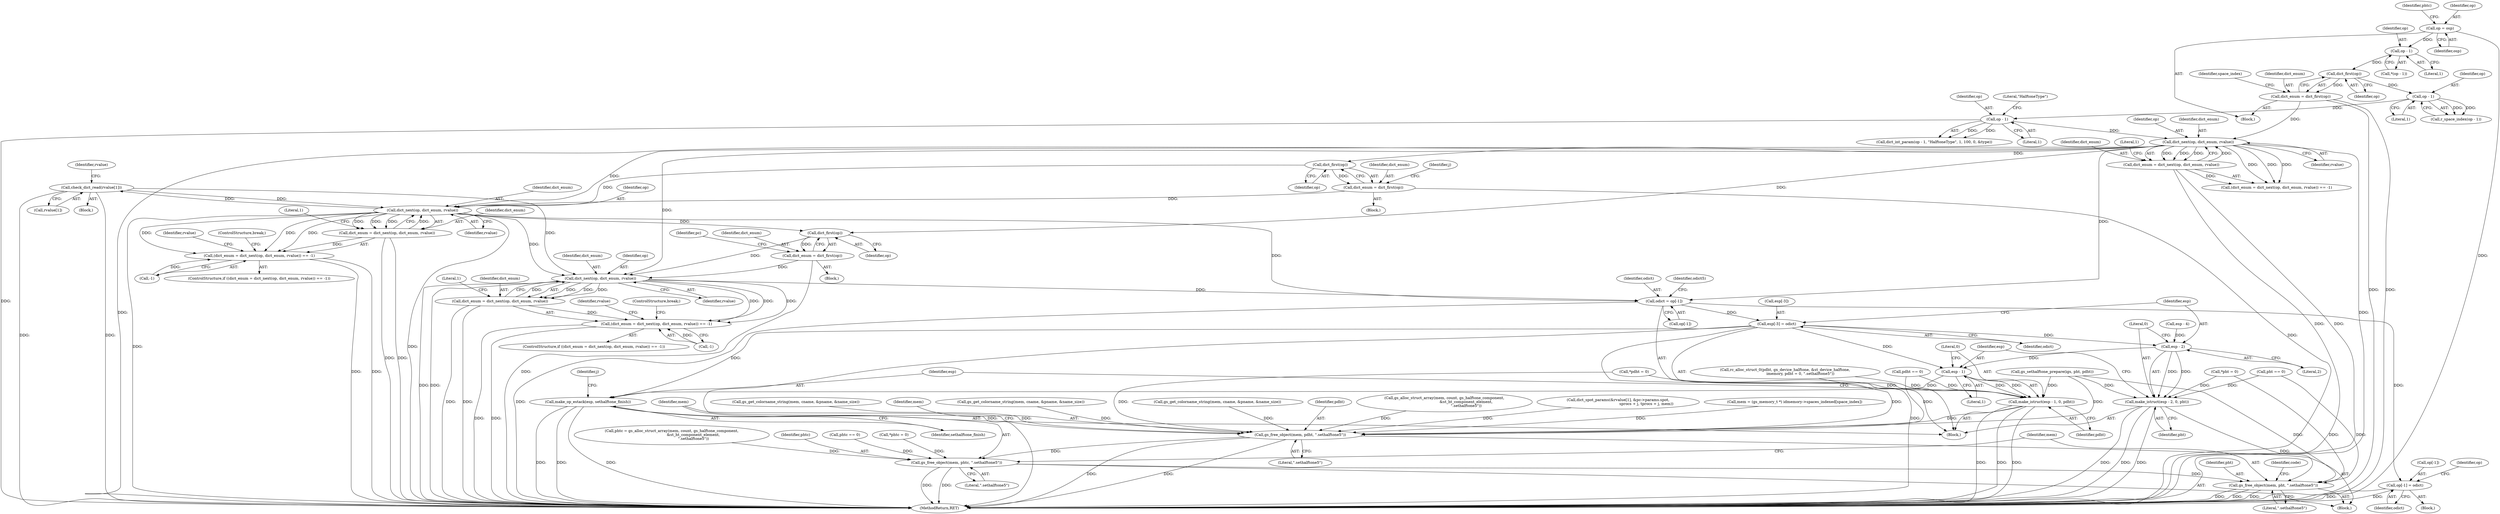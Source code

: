 digraph "0_ghostscript_f5c7555c30393e64ec1f5ab0dfae5b55b3b3fc78@API" {
"1000515" [label="(Call,check_dict_read(rvalue[1]))"];
"1000446" [label="(Call,dict_next(op, dict_enum, rvalue))"];
"1000430" [label="(Call,dict_first(op))"];
"1000260" [label="(Call,dict_next(op, dict_enum, rvalue))"];
"1000221" [label="(Call,op - 1)"];
"1000206" [label="(Call,op - 1)"];
"1000201" [label="(Call,dict_first(op))"];
"1000195" [label="(Call,op - 1)"];
"1000129" [label="(Call,op = osp)"];
"1000258" [label="(Call,dict_enum = dict_next(op, dict_enum, rvalue))"];
"1000199" [label="(Call,dict_enum = dict_first(op))"];
"1000444" [label="(Call,dict_enum = dict_next(op, dict_enum, rvalue))"];
"1000428" [label="(Call,dict_enum = dict_first(op))"];
"1000515" [label="(Call,check_dict_read(rvalue[1]))"];
"1000443" [label="(Call,(dict_enum = dict_next(op, dict_enum, rvalue)) == -1)"];
"1000703" [label="(Call,dict_next(op, dict_enum, rvalue))"];
"1000700" [label="(Call,(dict_enum = dict_next(op, dict_enum, rvalue)) == -1)"];
"1000701" [label="(Call,dict_enum = dict_next(op, dict_enum, rvalue))"];
"1000803" [label="(Call,odict = op[-1])"];
"1000827" [label="(Call,esp[-3] = odict)"];
"1000834" [label="(Call,esp - 2)"];
"1000833" [label="(Call,make_istruct(esp - 2, 0, pht))"];
"1001025" [label="(Call,gs_free_object(mem, pht, \".sethalftone5\"))"];
"1000840" [label="(Call,esp - 1)"];
"1000839" [label="(Call,make_istruct(esp - 1, 0, pdht))"];
"1001017" [label="(Call,gs_free_object(mem, pdht, \".sethalftone5\"))"];
"1001021" [label="(Call,gs_free_object(mem, phtc, \".sethalftone5\"))"];
"1000845" [label="(Call,make_op_estack(esp, sethalftone_finish))"];
"1000998" [label="(Call,op[-1] = odict)"];
"1000692" [label="(Call,dict_first(op))"];
"1000690" [label="(Call,dict_enum = dict_first(op))"];
"1000195" [label="(Call,op - 1)"];
"1000810" [label="(Identifier,odict5)"];
"1000449" [label="(Identifier,rvalue)"];
"1000706" [label="(Identifier,rvalue)"];
"1000409" [label="(Call,phtc == 0)"];
"1000481" [label="(Call,gs_get_colorname_string(mem, cname, &pname, &name_size))"];
"1000452" [label="(ControlStructure,break;)"];
"1000705" [label="(Identifier,dict_enum)"];
"1001028" [label="(Literal,\".sethalftone5\")"];
"1000692" [label="(Call,dict_first(op))"];
"1000708" [label="(Literal,1)"];
"1000839" [label="(Call,make_istruct(esp - 1, 0, pdht))"];
"1000386" [label="(Call,gs_alloc_struct_array(mem, count, gs_halftone_component,\n                                     &st_ht_component_element,\n                                     \".sethalftone5\"))"];
"1000845" [label="(Call,make_op_estack(esp, sethalftone_finish))"];
"1000447" [label="(Identifier,op)"];
"1000258" [label="(Call,dict_enum = dict_next(op, dict_enum, rvalue))"];
"1001027" [label="(Identifier,pht)"];
"1000257" [label="(Call,(dict_enum = dict_next(op, dict_enum, rvalue)) == -1)"];
"1000850" [label="(Identifier,j)"];
"1000458" [label="(Identifier,rvalue)"];
"1001017" [label="(Call,gs_free_object(mem, pdht, \".sethalftone5\"))"];
"1000846" [label="(Identifier,esp)"];
"1001026" [label="(Identifier,mem)"];
"1000145" [label="(Call,*pht = 0)"];
"1000794" [label="(Block,)"];
"1000427" [label="(Block,)"];
"1001016" [label="(Block,)"];
"1001018" [label="(Identifier,mem)"];
"1000690" [label="(Call,dict_enum = dict_first(op))"];
"1001025" [label="(Call,gs_free_object(mem, pht, \".sethalftone5\"))"];
"1000393" [label="(Call,rc_alloc_struct_0(pdht, gx_device_halftone, &st_device_halftone,\n                          imemory, pdht = 0, \".sethalftone5\"))"];
"1000828" [label="(Call,esp[-3])"];
"1000551" [label="(Call,dict_spot_params(&rvalue[1], &pc->params.spot,\n                                                sprocs + j, tprocs + j, mem))"];
"1000696" [label="(Identifier,pc)"];
"1000700" [label="(Call,(dict_enum = dict_next(op, dict_enum, rvalue)) == -1)"];
"1000804" [label="(Identifier,odict)"];
"1000515" [label="(Call,check_dict_read(rvalue[1]))"];
"1000194" [label="(Call,*(op - 1))"];
"1000833" [label="(Call,make_istruct(esp - 2, 0, pht))"];
"1000805" [label="(Call,op[-1])"];
"1000259" [label="(Identifier,dict_enum)"];
"1000445" [label="(Identifier,dict_enum)"];
"1000699" [label="(ControlStructure,if ((dict_enum = dict_next(op, dict_enum, rvalue)) == -1))"];
"1000844" [label="(Identifier,pdht)"];
"1000516" [label="(Call,rvalue[1])"];
"1000265" [label="(Literal,1)"];
"1000405" [label="(Call,pht == 0)"];
"1000261" [label="(Identifier,op)"];
"1000129" [label="(Call,op = osp)"];
"1000135" [label="(Identifier,phtc)"];
"1000838" [label="(Identifier,pht)"];
"1000209" [label="(Call,mem = (gs_memory_t *) idmemory->spaces_indexed[space_index])"];
"1000999" [label="(Call,op[-1])"];
"1000222" [label="(Identifier,op)"];
"1000260" [label="(Call,dict_next(op, dict_enum, rvalue))"];
"1000442" [label="(ControlStructure,if ((dict_enum = dict_next(op, dict_enum, rvalue)) == -1))"];
"1000134" [label="(Call,*phtc = 0)"];
"1000220" [label="(Call,dict_int_param(op - 1, \"HalftoneType\", 1, 100, 0, &type))"];
"1000431" [label="(Identifier,op)"];
"1000450" [label="(Call,-1)"];
"1001024" [label="(Literal,\".sethalftone5\")"];
"1001006" [label="(Identifier,op)"];
"1000207" [label="(Identifier,op)"];
"1000199" [label="(Call,dict_enum = dict_first(op))"];
"1000827" [label="(Call,esp[-3] = odict)"];
"1000263" [label="(Identifier,rvalue)"];
"1000204" [label="(Identifier,space_index)"];
"1000430" [label="(Call,dict_first(op))"];
"1000295" [label="(Call,gs_get_colorname_string(mem, cname, &pname, &name_size))"];
"1000262" [label="(Identifier,dict_enum)"];
"1000834" [label="(Call,esp - 2)"];
"1000998" [label="(Call,op[-1] = odict)"];
"1001022" [label="(Identifier,mem)"];
"1000832" [label="(Identifier,odict)"];
"1000443" [label="(Call,(dict_enum = dict_next(op, dict_enum, rvalue)) == -1)"];
"1000703" [label="(Call,dict_next(op, dict_enum, rvalue))"];
"1000704" [label="(Identifier,op)"];
"1000843" [label="(Literal,0)"];
"1000412" [label="(Call,pdht == 0)"];
"1000223" [label="(Literal,1)"];
"1000206" [label="(Call,op - 1)"];
"1000691" [label="(Identifier,dict_enum)"];
"1000835" [label="(Identifier,esp)"];
"1000837" [label="(Literal,0)"];
"1000715" [label="(Identifier,rvalue)"];
"1000202" [label="(Identifier,op)"];
"1000197" [label="(Literal,1)"];
"1000149" [label="(Call,*pdht = 0)"];
"1001030" [label="(Identifier,code)"];
"1000196" [label="(Identifier,op)"];
"1000127" [label="(Block,)"];
"1001003" [label="(Identifier,odict)"];
"1000701" [label="(Call,dict_enum = dict_next(op, dict_enum, rvalue))"];
"1000451" [label="(Literal,1)"];
"1000693" [label="(Identifier,op)"];
"1000428" [label="(Call,dict_enum = dict_first(op))"];
"1000446" [label="(Call,dict_next(op, dict_enum, rvalue))"];
"1000841" [label="(Identifier,esp)"];
"1000384" [label="(Call,phtc = gs_alloc_struct_array(mem, count, gs_halftone_component,\n                                     &st_ht_component_element,\n                                     \".sethalftone5\"))"];
"1000681" [label="(Call,gs_sethalftone_prepare(igs, pht, pdht))"];
"1000738" [label="(Call,gs_get_colorname_string(mem, cname, &pname, &name_size))"];
"1000200" [label="(Identifier,dict_enum)"];
"1001023" [label="(Identifier,phtc)"];
"1000847" [label="(Identifier,sethalftone_finish)"];
"1000840" [label="(Call,esp - 1)"];
"1000440" [label="(Block,)"];
"1000803" [label="(Call,odict = op[-1])"];
"1000131" [label="(Identifier,osp)"];
"1000221" [label="(Call,op - 1)"];
"1001021" [label="(Call,gs_free_object(mem, phtc, \".sethalftone5\"))"];
"1000986" [label="(Block,)"];
"1000689" [label="(Block,)"];
"1000429" [label="(Identifier,dict_enum)"];
"1000448" [label="(Identifier,dict_enum)"];
"1001042" [label="(MethodReturn,RET)"];
"1000201" [label="(Call,dict_first(op))"];
"1001019" [label="(Identifier,pdht)"];
"1000524" [label="(Identifier,rvalue)"];
"1001020" [label="(Literal,\".sethalftone5\")"];
"1000842" [label="(Literal,1)"];
"1000224" [label="(Literal,\"HalftoneType\")"];
"1000444" [label="(Call,dict_enum = dict_next(op, dict_enum, rvalue))"];
"1000130" [label="(Identifier,op)"];
"1000208" [label="(Literal,1)"];
"1000435" [label="(Identifier,j)"];
"1000709" [label="(ControlStructure,break;)"];
"1000836" [label="(Literal,2)"];
"1000707" [label="(Call,-1)"];
"1000822" [label="(Call,esp - 4)"];
"1000205" [label="(Call,r_space_index(op - 1))"];
"1000702" [label="(Identifier,dict_enum)"];
"1000515" -> "1000440"  [label="AST: "];
"1000515" -> "1000516"  [label="CFG: "];
"1000516" -> "1000515"  [label="AST: "];
"1000524" -> "1000515"  [label="CFG: "];
"1000515" -> "1001042"  [label="DDG: "];
"1000515" -> "1001042"  [label="DDG: "];
"1000515" -> "1000446"  [label="DDG: "];
"1000446" -> "1000515"  [label="DDG: "];
"1000515" -> "1000703"  [label="DDG: "];
"1000446" -> "1000444"  [label="AST: "];
"1000446" -> "1000449"  [label="CFG: "];
"1000447" -> "1000446"  [label="AST: "];
"1000448" -> "1000446"  [label="AST: "];
"1000449" -> "1000446"  [label="AST: "];
"1000444" -> "1000446"  [label="CFG: "];
"1000446" -> "1001042"  [label="DDG: "];
"1000446" -> "1001042"  [label="DDG: "];
"1000446" -> "1000443"  [label="DDG: "];
"1000446" -> "1000443"  [label="DDG: "];
"1000446" -> "1000443"  [label="DDG: "];
"1000446" -> "1000444"  [label="DDG: "];
"1000446" -> "1000444"  [label="DDG: "];
"1000446" -> "1000444"  [label="DDG: "];
"1000430" -> "1000446"  [label="DDG: "];
"1000444" -> "1000446"  [label="DDG: "];
"1000428" -> "1000446"  [label="DDG: "];
"1000260" -> "1000446"  [label="DDG: "];
"1000446" -> "1000692"  [label="DDG: "];
"1000446" -> "1000703"  [label="DDG: "];
"1000446" -> "1000803"  [label="DDG: "];
"1000430" -> "1000428"  [label="AST: "];
"1000430" -> "1000431"  [label="CFG: "];
"1000431" -> "1000430"  [label="AST: "];
"1000428" -> "1000430"  [label="CFG: "];
"1000430" -> "1000428"  [label="DDG: "];
"1000260" -> "1000430"  [label="DDG: "];
"1000260" -> "1000258"  [label="AST: "];
"1000260" -> "1000263"  [label="CFG: "];
"1000261" -> "1000260"  [label="AST: "];
"1000262" -> "1000260"  [label="AST: "];
"1000263" -> "1000260"  [label="AST: "];
"1000258" -> "1000260"  [label="CFG: "];
"1000260" -> "1001042"  [label="DDG: "];
"1000260" -> "1001042"  [label="DDG: "];
"1000260" -> "1000257"  [label="DDG: "];
"1000260" -> "1000257"  [label="DDG: "];
"1000260" -> "1000257"  [label="DDG: "];
"1000260" -> "1000258"  [label="DDG: "];
"1000260" -> "1000258"  [label="DDG: "];
"1000260" -> "1000258"  [label="DDG: "];
"1000221" -> "1000260"  [label="DDG: "];
"1000258" -> "1000260"  [label="DDG: "];
"1000199" -> "1000260"  [label="DDG: "];
"1000260" -> "1000692"  [label="DDG: "];
"1000260" -> "1000703"  [label="DDG: "];
"1000260" -> "1000803"  [label="DDG: "];
"1000221" -> "1000220"  [label="AST: "];
"1000221" -> "1000223"  [label="CFG: "];
"1000222" -> "1000221"  [label="AST: "];
"1000223" -> "1000221"  [label="AST: "];
"1000224" -> "1000221"  [label="CFG: "];
"1000221" -> "1001042"  [label="DDG: "];
"1000221" -> "1000220"  [label="DDG: "];
"1000221" -> "1000220"  [label="DDG: "];
"1000206" -> "1000221"  [label="DDG: "];
"1000206" -> "1000205"  [label="AST: "];
"1000206" -> "1000208"  [label="CFG: "];
"1000207" -> "1000206"  [label="AST: "];
"1000208" -> "1000206"  [label="AST: "];
"1000205" -> "1000206"  [label="CFG: "];
"1000206" -> "1000205"  [label="DDG: "];
"1000206" -> "1000205"  [label="DDG: "];
"1000201" -> "1000206"  [label="DDG: "];
"1000201" -> "1000199"  [label="AST: "];
"1000201" -> "1000202"  [label="CFG: "];
"1000202" -> "1000201"  [label="AST: "];
"1000199" -> "1000201"  [label="CFG: "];
"1000201" -> "1000199"  [label="DDG: "];
"1000195" -> "1000201"  [label="DDG: "];
"1000195" -> "1000194"  [label="AST: "];
"1000195" -> "1000197"  [label="CFG: "];
"1000196" -> "1000195"  [label="AST: "];
"1000197" -> "1000195"  [label="AST: "];
"1000194" -> "1000195"  [label="CFG: "];
"1000129" -> "1000195"  [label="DDG: "];
"1000129" -> "1000127"  [label="AST: "];
"1000129" -> "1000131"  [label="CFG: "];
"1000130" -> "1000129"  [label="AST: "];
"1000131" -> "1000129"  [label="AST: "];
"1000135" -> "1000129"  [label="CFG: "];
"1000129" -> "1001042"  [label="DDG: "];
"1000258" -> "1000257"  [label="AST: "];
"1000259" -> "1000258"  [label="AST: "];
"1000265" -> "1000258"  [label="CFG: "];
"1000258" -> "1001042"  [label="DDG: "];
"1000258" -> "1001042"  [label="DDG: "];
"1000258" -> "1000257"  [label="DDG: "];
"1000199" -> "1000127"  [label="AST: "];
"1000200" -> "1000199"  [label="AST: "];
"1000204" -> "1000199"  [label="CFG: "];
"1000199" -> "1001042"  [label="DDG: "];
"1000199" -> "1001042"  [label="DDG: "];
"1000444" -> "1000443"  [label="AST: "];
"1000445" -> "1000444"  [label="AST: "];
"1000451" -> "1000444"  [label="CFG: "];
"1000444" -> "1001042"  [label="DDG: "];
"1000444" -> "1001042"  [label="DDG: "];
"1000444" -> "1000443"  [label="DDG: "];
"1000428" -> "1000427"  [label="AST: "];
"1000429" -> "1000428"  [label="AST: "];
"1000435" -> "1000428"  [label="CFG: "];
"1000428" -> "1001042"  [label="DDG: "];
"1000443" -> "1000442"  [label="AST: "];
"1000443" -> "1000450"  [label="CFG: "];
"1000450" -> "1000443"  [label="AST: "];
"1000452" -> "1000443"  [label="CFG: "];
"1000458" -> "1000443"  [label="CFG: "];
"1000443" -> "1001042"  [label="DDG: "];
"1000443" -> "1001042"  [label="DDG: "];
"1000450" -> "1000443"  [label="DDG: "];
"1000703" -> "1000701"  [label="AST: "];
"1000703" -> "1000706"  [label="CFG: "];
"1000704" -> "1000703"  [label="AST: "];
"1000705" -> "1000703"  [label="AST: "];
"1000706" -> "1000703"  [label="AST: "];
"1000701" -> "1000703"  [label="CFG: "];
"1000703" -> "1001042"  [label="DDG: "];
"1000703" -> "1001042"  [label="DDG: "];
"1000703" -> "1000700"  [label="DDG: "];
"1000703" -> "1000700"  [label="DDG: "];
"1000703" -> "1000700"  [label="DDG: "];
"1000703" -> "1000701"  [label="DDG: "];
"1000703" -> "1000701"  [label="DDG: "];
"1000703" -> "1000701"  [label="DDG: "];
"1000692" -> "1000703"  [label="DDG: "];
"1000701" -> "1000703"  [label="DDG: "];
"1000690" -> "1000703"  [label="DDG: "];
"1000703" -> "1000803"  [label="DDG: "];
"1000700" -> "1000699"  [label="AST: "];
"1000700" -> "1000707"  [label="CFG: "];
"1000701" -> "1000700"  [label="AST: "];
"1000707" -> "1000700"  [label="AST: "];
"1000709" -> "1000700"  [label="CFG: "];
"1000715" -> "1000700"  [label="CFG: "];
"1000700" -> "1001042"  [label="DDG: "];
"1000700" -> "1001042"  [label="DDG: "];
"1000701" -> "1000700"  [label="DDG: "];
"1000707" -> "1000700"  [label="DDG: "];
"1000702" -> "1000701"  [label="AST: "];
"1000708" -> "1000701"  [label="CFG: "];
"1000701" -> "1001042"  [label="DDG: "];
"1000701" -> "1001042"  [label="DDG: "];
"1000803" -> "1000794"  [label="AST: "];
"1000803" -> "1000805"  [label="CFG: "];
"1000804" -> "1000803"  [label="AST: "];
"1000805" -> "1000803"  [label="AST: "];
"1000810" -> "1000803"  [label="CFG: "];
"1000803" -> "1001042"  [label="DDG: "];
"1000803" -> "1000827"  [label="DDG: "];
"1000803" -> "1000998"  [label="DDG: "];
"1000827" -> "1000794"  [label="AST: "];
"1000827" -> "1000832"  [label="CFG: "];
"1000828" -> "1000827"  [label="AST: "];
"1000832" -> "1000827"  [label="AST: "];
"1000835" -> "1000827"  [label="CFG: "];
"1000827" -> "1001042"  [label="DDG: "];
"1000827" -> "1001042"  [label="DDG: "];
"1000827" -> "1000834"  [label="DDG: "];
"1000827" -> "1000840"  [label="DDG: "];
"1000827" -> "1000845"  [label="DDG: "];
"1000834" -> "1000833"  [label="AST: "];
"1000834" -> "1000836"  [label="CFG: "];
"1000835" -> "1000834"  [label="AST: "];
"1000836" -> "1000834"  [label="AST: "];
"1000837" -> "1000834"  [label="CFG: "];
"1000834" -> "1000833"  [label="DDG: "];
"1000834" -> "1000833"  [label="DDG: "];
"1000822" -> "1000834"  [label="DDG: "];
"1000834" -> "1000840"  [label="DDG: "];
"1000833" -> "1000794"  [label="AST: "];
"1000833" -> "1000838"  [label="CFG: "];
"1000837" -> "1000833"  [label="AST: "];
"1000838" -> "1000833"  [label="AST: "];
"1000841" -> "1000833"  [label="CFG: "];
"1000833" -> "1001042"  [label="DDG: "];
"1000833" -> "1001042"  [label="DDG: "];
"1000833" -> "1001042"  [label="DDG: "];
"1000681" -> "1000833"  [label="DDG: "];
"1000405" -> "1000833"  [label="DDG: "];
"1000145" -> "1000833"  [label="DDG: "];
"1000833" -> "1001025"  [label="DDG: "];
"1001025" -> "1001016"  [label="AST: "];
"1001025" -> "1001028"  [label="CFG: "];
"1001026" -> "1001025"  [label="AST: "];
"1001027" -> "1001025"  [label="AST: "];
"1001028" -> "1001025"  [label="AST: "];
"1001030" -> "1001025"  [label="CFG: "];
"1001025" -> "1001042"  [label="DDG: "];
"1001025" -> "1001042"  [label="DDG: "];
"1001025" -> "1001042"  [label="DDG: "];
"1001021" -> "1001025"  [label="DDG: "];
"1000681" -> "1001025"  [label="DDG: "];
"1000405" -> "1001025"  [label="DDG: "];
"1000145" -> "1001025"  [label="DDG: "];
"1000840" -> "1000839"  [label="AST: "];
"1000840" -> "1000842"  [label="CFG: "];
"1000841" -> "1000840"  [label="AST: "];
"1000842" -> "1000840"  [label="AST: "];
"1000843" -> "1000840"  [label="CFG: "];
"1000840" -> "1000839"  [label="DDG: "];
"1000840" -> "1000839"  [label="DDG: "];
"1000840" -> "1000845"  [label="DDG: "];
"1000839" -> "1000794"  [label="AST: "];
"1000839" -> "1000844"  [label="CFG: "];
"1000843" -> "1000839"  [label="AST: "];
"1000844" -> "1000839"  [label="AST: "];
"1000846" -> "1000839"  [label="CFG: "];
"1000839" -> "1001042"  [label="DDG: "];
"1000839" -> "1001042"  [label="DDG: "];
"1000839" -> "1001042"  [label="DDG: "];
"1000412" -> "1000839"  [label="DDG: "];
"1000149" -> "1000839"  [label="DDG: "];
"1000393" -> "1000839"  [label="DDG: "];
"1000681" -> "1000839"  [label="DDG: "];
"1000839" -> "1001017"  [label="DDG: "];
"1001017" -> "1001016"  [label="AST: "];
"1001017" -> "1001020"  [label="CFG: "];
"1001018" -> "1001017"  [label="AST: "];
"1001019" -> "1001017"  [label="AST: "];
"1001020" -> "1001017"  [label="AST: "];
"1001022" -> "1001017"  [label="CFG: "];
"1001017" -> "1001042"  [label="DDG: "];
"1001017" -> "1001042"  [label="DDG: "];
"1000295" -> "1001017"  [label="DDG: "];
"1000738" -> "1001017"  [label="DDG: "];
"1000386" -> "1001017"  [label="DDG: "];
"1000481" -> "1001017"  [label="DDG: "];
"1000209" -> "1001017"  [label="DDG: "];
"1000551" -> "1001017"  [label="DDG: "];
"1000412" -> "1001017"  [label="DDG: "];
"1000149" -> "1001017"  [label="DDG: "];
"1000393" -> "1001017"  [label="DDG: "];
"1000681" -> "1001017"  [label="DDG: "];
"1001017" -> "1001021"  [label="DDG: "];
"1001021" -> "1001016"  [label="AST: "];
"1001021" -> "1001024"  [label="CFG: "];
"1001022" -> "1001021"  [label="AST: "];
"1001023" -> "1001021"  [label="AST: "];
"1001024" -> "1001021"  [label="AST: "];
"1001026" -> "1001021"  [label="CFG: "];
"1001021" -> "1001042"  [label="DDG: "];
"1001021" -> "1001042"  [label="DDG: "];
"1000409" -> "1001021"  [label="DDG: "];
"1000134" -> "1001021"  [label="DDG: "];
"1000384" -> "1001021"  [label="DDG: "];
"1000845" -> "1000794"  [label="AST: "];
"1000845" -> "1000847"  [label="CFG: "];
"1000846" -> "1000845"  [label="AST: "];
"1000847" -> "1000845"  [label="AST: "];
"1000850" -> "1000845"  [label="CFG: "];
"1000845" -> "1001042"  [label="DDG: "];
"1000845" -> "1001042"  [label="DDG: "];
"1000845" -> "1001042"  [label="DDG: "];
"1000998" -> "1000986"  [label="AST: "];
"1000998" -> "1001003"  [label="CFG: "];
"1000999" -> "1000998"  [label="AST: "];
"1001003" -> "1000998"  [label="AST: "];
"1001006" -> "1000998"  [label="CFG: "];
"1000998" -> "1001042"  [label="DDG: "];
"1000998" -> "1001042"  [label="DDG: "];
"1000692" -> "1000690"  [label="AST: "];
"1000692" -> "1000693"  [label="CFG: "];
"1000693" -> "1000692"  [label="AST: "];
"1000690" -> "1000692"  [label="CFG: "];
"1000692" -> "1000690"  [label="DDG: "];
"1000690" -> "1000689"  [label="AST: "];
"1000691" -> "1000690"  [label="AST: "];
"1000696" -> "1000690"  [label="CFG: "];
"1000690" -> "1001042"  [label="DDG: "];
}
